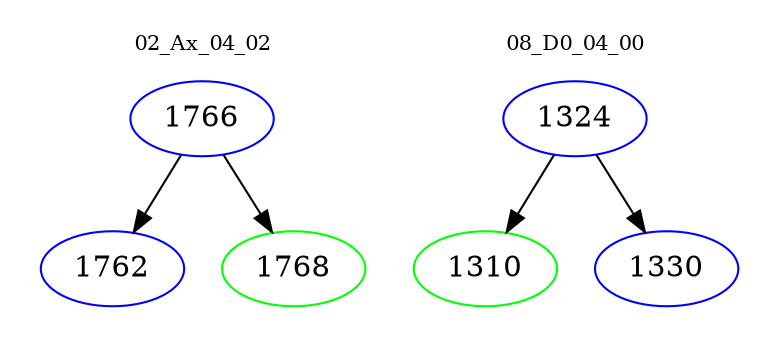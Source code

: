 digraph{
subgraph cluster_0 {
color = white
label = "02_Ax_04_02";
fontsize=10;
T0_1766 [label="1766", color="blue"]
T0_1766 -> T0_1762 [color="black"]
T0_1762 [label="1762", color="blue"]
T0_1766 -> T0_1768 [color="black"]
T0_1768 [label="1768", color="green"]
}
subgraph cluster_1 {
color = white
label = "08_D0_04_00";
fontsize=10;
T1_1324 [label="1324", color="blue"]
T1_1324 -> T1_1310 [color="black"]
T1_1310 [label="1310", color="green"]
T1_1324 -> T1_1330 [color="black"]
T1_1330 [label="1330", color="blue"]
}
}

